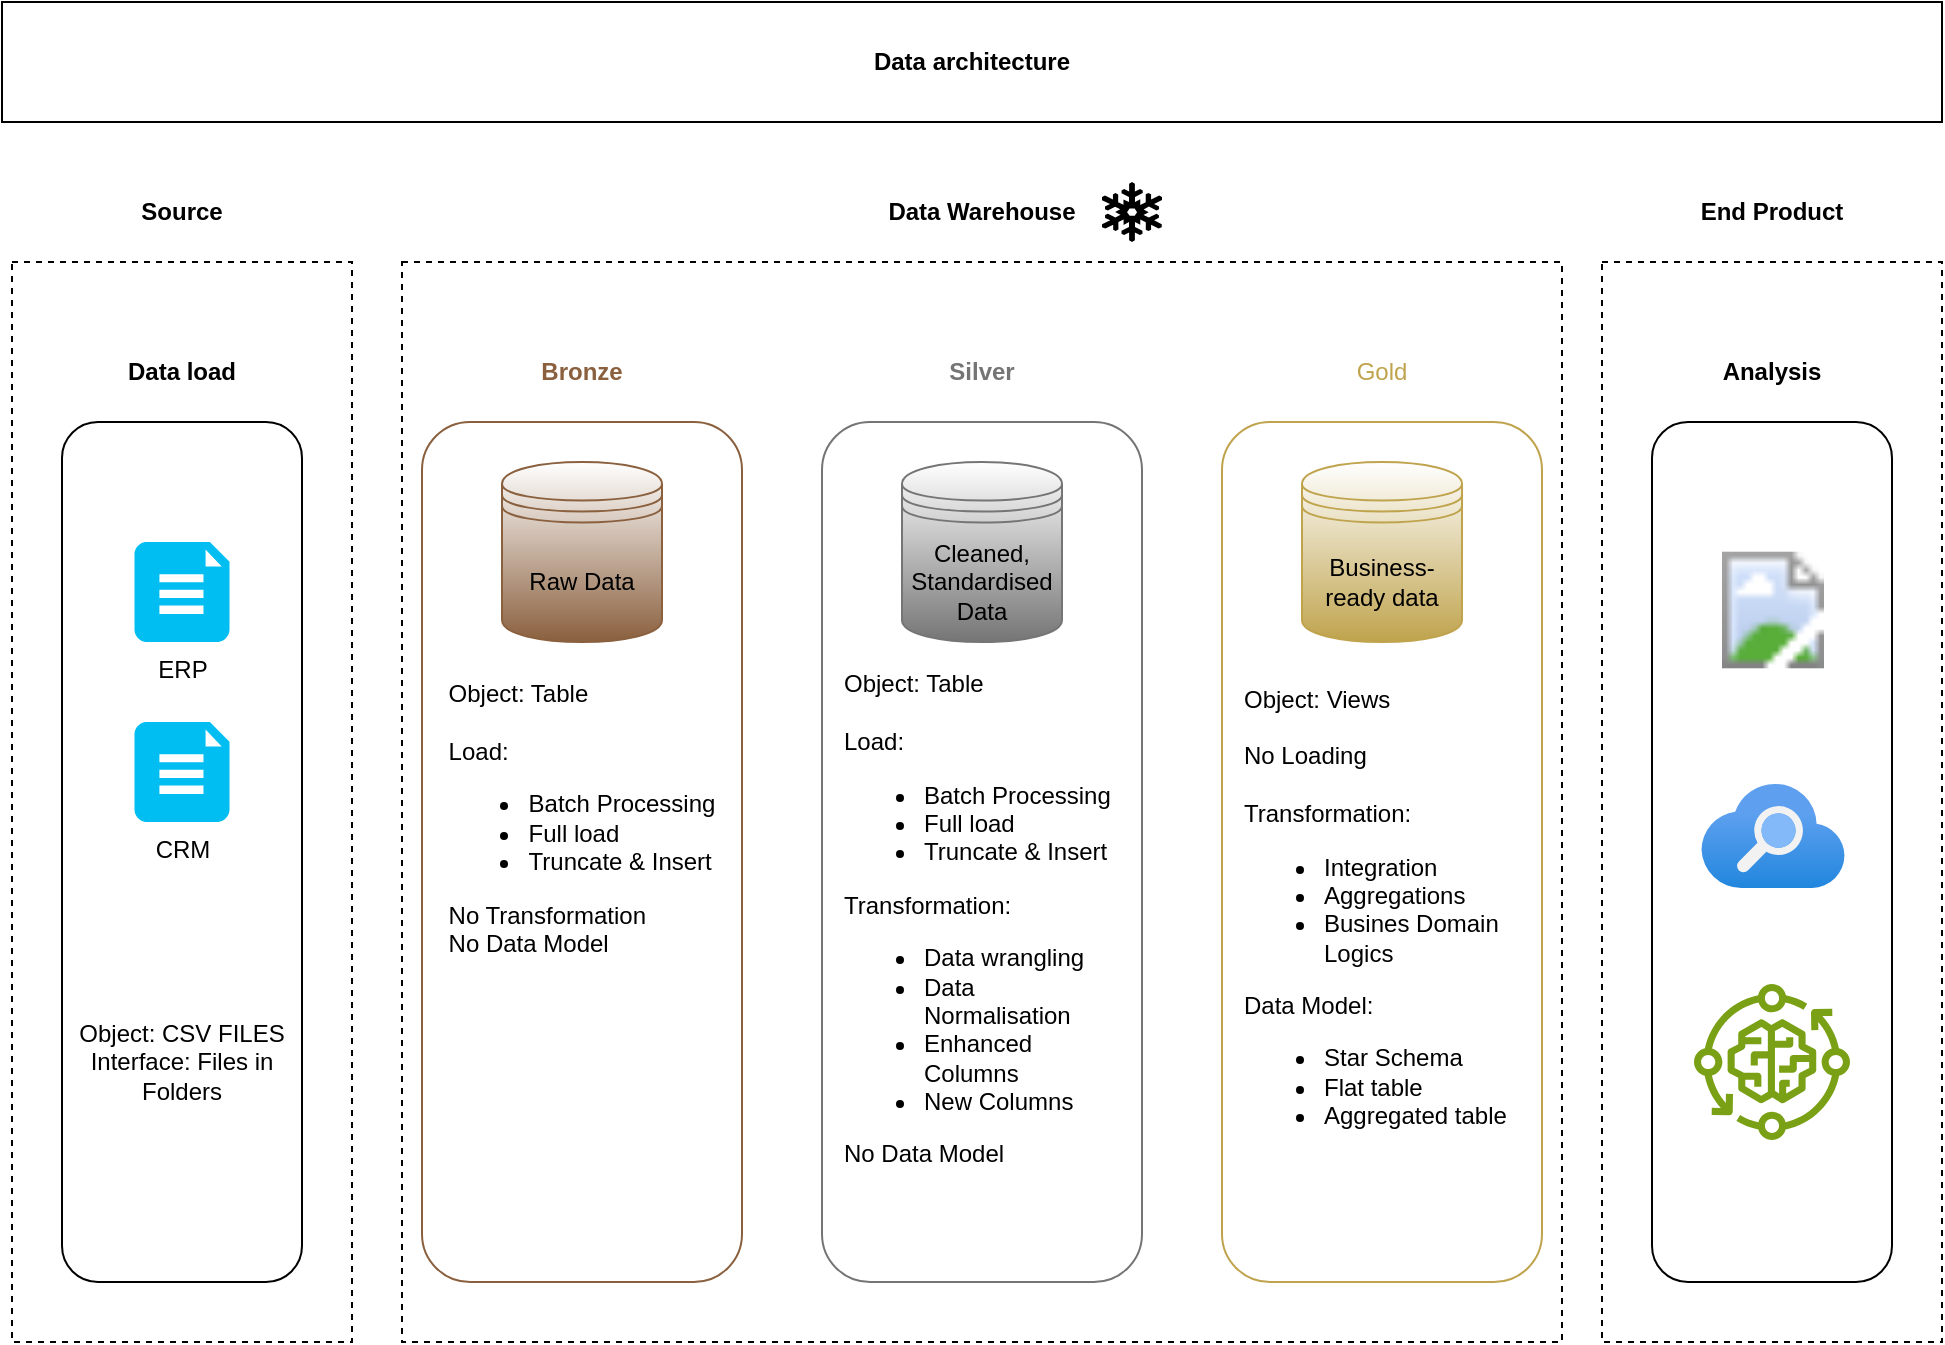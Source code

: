 <mxfile version="26.1.0">
  <diagram name="Page-1" id="KBOxjKc694XOIhg12iKn">
    <mxGraphModel dx="1366" dy="710" grid="0" gridSize="10" guides="1" tooltips="1" connect="1" arrows="1" fold="1" page="0" pageScale="1" pageWidth="850" pageHeight="1100" math="0" shadow="0">
      <root>
        <mxCell id="0" />
        <mxCell id="1" parent="0" />
        <mxCell id="GeQ2a6r7HCaLVqQBKEyj-33" value="" style="rounded=0;whiteSpace=wrap;html=1;fillColor=none;dashed=1;fontStyle=1" parent="1" vertex="1">
          <mxGeometry x="810" y="150" width="170" height="540" as="geometry" />
        </mxCell>
        <mxCell id="GeQ2a6r7HCaLVqQBKEyj-21" value="" style="rounded=0;whiteSpace=wrap;html=1;fillColor=none;dashed=1;fontStyle=1" parent="1" vertex="1">
          <mxGeometry x="15" y="150" width="170" height="540" as="geometry" />
        </mxCell>
        <mxCell id="GeQ2a6r7HCaLVqQBKEyj-19" value="" style="rounded=0;whiteSpace=wrap;html=1;fillColor=none;dashed=1;" parent="1" vertex="1">
          <mxGeometry x="210" y="150" width="580" height="540" as="geometry" />
        </mxCell>
        <mxCell id="GeQ2a6r7HCaLVqQBKEyj-1" value="Data architecture" style="rounded=0;whiteSpace=wrap;html=1;fontStyle=1" parent="1" vertex="1">
          <mxGeometry x="10" y="20" width="970" height="60" as="geometry" />
        </mxCell>
        <mxCell id="GeQ2a6r7HCaLVqQBKEyj-2" value="" style="rounded=1;whiteSpace=wrap;html=1;" parent="1" vertex="1">
          <mxGeometry x="40" y="230" width="120" height="430" as="geometry" />
        </mxCell>
        <mxCell id="GeQ2a6r7HCaLVqQBKEyj-3" value="Data load" style="rounded=0;whiteSpace=wrap;html=1;fillColor=none;strokeColor=none;fontStyle=1" parent="1" vertex="1">
          <mxGeometry x="40" y="190" width="120" height="30" as="geometry" />
        </mxCell>
        <mxCell id="GeQ2a6r7HCaLVqQBKEyj-5" value="" style="rounded=1;whiteSpace=wrap;html=1;strokeColor=#8A603E;fillColor=default;" parent="1" vertex="1">
          <mxGeometry x="220" y="230" width="160" height="430" as="geometry" />
        </mxCell>
        <mxCell id="GeQ2a6r7HCaLVqQBKEyj-6" value="&lt;span style=&quot;background-color: light-dark(#ffffff, var(--ge-dark-color, #121212));&quot;&gt;&lt;font style=&quot;color: light-dark(rgb(138, 96, 62), rgb(153, 125, 95));&quot;&gt;Bronze&lt;/font&gt;&lt;/span&gt;" style="rounded=0;whiteSpace=wrap;html=1;fillColor=none;strokeColor=none;fontStyle=1" parent="1" vertex="1">
          <mxGeometry x="220" y="190" width="160" height="30" as="geometry" />
        </mxCell>
        <mxCell id="GeQ2a6r7HCaLVqQBKEyj-7" value="" style="rounded=1;whiteSpace=wrap;html=1;strokeColor=#757575;fillColor=default;" parent="1" vertex="1">
          <mxGeometry x="420" y="230" width="160" height="430" as="geometry" />
        </mxCell>
        <mxCell id="GeQ2a6r7HCaLVqQBKEyj-8" value="&lt;font style=&quot;color: rgb(117, 117, 117);&quot;&gt;Silver&lt;/font&gt;" style="rounded=0;whiteSpace=wrap;html=1;fillColor=none;strokeColor=none;fontStyle=1" parent="1" vertex="1">
          <mxGeometry x="420" y="190" width="160" height="30" as="geometry" />
        </mxCell>
        <mxCell id="GeQ2a6r7HCaLVqQBKEyj-9" value="" style="rounded=1;whiteSpace=wrap;html=1;strokeColor=#BFA34D;" parent="1" vertex="1">
          <mxGeometry x="620" y="230" width="160" height="430" as="geometry" />
        </mxCell>
        <mxCell id="GeQ2a6r7HCaLVqQBKEyj-10" value="&lt;font style=&quot;color: rgb(191, 163, 77);&quot;&gt;Gold&lt;/font&gt;" style="rounded=0;whiteSpace=wrap;html=1;fillColor=none;strokeColor=none;" parent="1" vertex="1">
          <mxGeometry x="620" y="190" width="160" height="30" as="geometry" />
        </mxCell>
        <mxCell id="GeQ2a6r7HCaLVqQBKEyj-11" value="" style="rounded=1;whiteSpace=wrap;html=1;strokeColor=#000000;" parent="1" vertex="1">
          <mxGeometry x="835" y="230" width="120" height="430" as="geometry" />
        </mxCell>
        <mxCell id="GeQ2a6r7HCaLVqQBKEyj-12" value="&lt;font style=&quot;color: rgb(0, 0, 0);&quot;&gt;Analysis&lt;/font&gt;" style="rounded=0;whiteSpace=wrap;html=1;fillColor=none;strokeColor=none;fontStyle=1" parent="1" vertex="1">
          <mxGeometry x="835" y="190" width="120" height="30" as="geometry" />
        </mxCell>
        <mxCell id="GeQ2a6r7HCaLVqQBKEyj-13" value="ERP" style="verticalLabelPosition=bottom;html=1;verticalAlign=top;align=center;strokeColor=none;fillColor=#00BEF2;shape=mxgraph.azure.file_2;pointerEvents=1;" parent="1" vertex="1">
          <mxGeometry x="76.25" y="290" width="47.5" height="50" as="geometry" />
        </mxCell>
        <mxCell id="GeQ2a6r7HCaLVqQBKEyj-14" value="CRM&lt;div&gt;&lt;br&gt;&lt;/div&gt;" style="verticalLabelPosition=bottom;html=1;verticalAlign=top;align=center;strokeColor=none;fillColor=#00BEF2;shape=mxgraph.azure.file_2;pointerEvents=1;" parent="1" vertex="1">
          <mxGeometry x="76.25" y="380" width="47.5" height="50" as="geometry" />
        </mxCell>
        <mxCell id="GeQ2a6r7HCaLVqQBKEyj-15" value="Object: CSV FILES&lt;div&gt;Interface: Files in Folders&lt;/div&gt;" style="rounded=0;whiteSpace=wrap;html=1;fillColor=none;strokeColor=none;align=center;" parent="1" vertex="1">
          <mxGeometry x="40" y="500" width="120" height="100" as="geometry" />
        </mxCell>
        <mxCell id="GeQ2a6r7HCaLVqQBKEyj-16" value="Raw Data" style="shape=datastore;whiteSpace=wrap;html=1;gradientColor=#8A603E;strokeColor=#8A603E;" parent="1" vertex="1">
          <mxGeometry x="260" y="250" width="80" height="90" as="geometry" />
        </mxCell>
        <mxCell id="GeQ2a6r7HCaLVqQBKEyj-17" value="Cleaned, Standardised Data" style="shape=datastore;whiteSpace=wrap;html=1;strokeColor=#757575;gradientColor=#757575;" parent="1" vertex="1">
          <mxGeometry x="460" y="250" width="80" height="90" as="geometry" />
        </mxCell>
        <mxCell id="GeQ2a6r7HCaLVqQBKEyj-18" value="Business-ready data" style="shape=datastore;whiteSpace=wrap;html=1;fontColor=#000000;strokeColor=#BFA34D;gradientColor=#BFA34D;fillColor=default;labelBorderColor=none;" parent="1" vertex="1">
          <mxGeometry x="660" y="250" width="80" height="90" as="geometry" />
        </mxCell>
        <mxCell id="GeQ2a6r7HCaLVqQBKEyj-20" value="Data Warehouse" style="rounded=0;whiteSpace=wrap;html=1;fillColor=none;strokeColor=none;fontStyle=1" parent="1" vertex="1">
          <mxGeometry x="440" y="110" width="120" height="30" as="geometry" />
        </mxCell>
        <mxCell id="GeQ2a6r7HCaLVqQBKEyj-22" value="Source" style="rounded=0;whiteSpace=wrap;html=1;fillColor=none;strokeColor=none;fontStyle=1" parent="1" vertex="1">
          <mxGeometry x="40" y="110" width="120" height="30" as="geometry" />
        </mxCell>
        <mxCell id="GeQ2a6r7HCaLVqQBKEyj-23" value="" style="image;aspect=fixed;html=1;points=[];align=center;fontSize=12;image=img/lib/azure2/power_platform/PowerBI.svg;" parent="1" vertex="1">
          <mxGeometry x="870" y="290" width="51" height="68" as="geometry" />
        </mxCell>
        <mxCell id="GeQ2a6r7HCaLVqQBKEyj-24" value="" style="image;aspect=fixed;html=1;points=[];align=center;fontSize=12;image=img/lib/azure2/app_services/Search_Services.svg;" parent="1" vertex="1">
          <mxGeometry x="859.5" y="411" width="72" height="52" as="geometry" />
        </mxCell>
        <mxCell id="GeQ2a6r7HCaLVqQBKEyj-25" value="" style="sketch=0;outlineConnect=0;fontColor=#232F3E;gradientColor=none;fillColor=#7AA116;strokeColor=none;dashed=0;verticalLabelPosition=bottom;verticalAlign=top;align=center;html=1;fontSize=12;fontStyle=0;aspect=fixed;pointerEvents=1;shape=mxgraph.aws4.iot_greengrass_component_machine_learning;" parent="1" vertex="1">
          <mxGeometry x="856" y="511" width="78" height="78" as="geometry" />
        </mxCell>
        <mxCell id="GeQ2a6r7HCaLVqQBKEyj-26" value="&lt;div style=&quot;text-align: left;&quot;&gt;&lt;span style=&quot;background-color: transparent; color: light-dark(rgb(0, 0, 0), rgb(255, 255, 255));&quot;&gt;Object: Table&lt;/span&gt;&lt;/div&gt;&lt;div&gt;&lt;br&gt;&lt;/div&gt;&lt;div style=&quot;text-align: left;&quot;&gt;Load:&lt;/div&gt;&lt;div style=&quot;text-align: left;&quot;&gt;&lt;ul&gt;&lt;li&gt;Batch Processing&lt;/li&gt;&lt;li&gt;Full load&lt;/li&gt;&lt;li&gt;Truncate &amp;amp; Insert&lt;/li&gt;&lt;/ul&gt;&lt;div&gt;No Transformation&lt;/div&gt;&lt;div&gt;No Data Model&lt;/div&gt;&lt;div&gt;&lt;br&gt;&lt;/div&gt;&lt;div&gt;&lt;br&gt;&lt;/div&gt;&lt;div&gt;&lt;br&gt;&lt;/div&gt;&lt;div&gt;&lt;br&gt;&lt;/div&gt;&lt;div&gt;&lt;br&gt;&lt;/div&gt;&lt;div&gt;&lt;br&gt;&lt;/div&gt;&lt;div&gt;&lt;br&gt;&lt;/div&gt;&lt;div&gt;&lt;br&gt;&lt;/div&gt;&lt;/div&gt;&lt;div style=&quot;text-align: left;&quot;&gt;&lt;br&gt;&lt;/div&gt;" style="rounded=0;whiteSpace=wrap;html=1;fillColor=none;strokeColor=none;align=center;" parent="1" vertex="1">
          <mxGeometry x="230" y="358" width="140" height="270" as="geometry" />
        </mxCell>
        <mxCell id="GeQ2a6r7HCaLVqQBKEyj-29" value="&lt;div style=&quot;text-align: left;&quot;&gt;&lt;span style=&quot;background-color: transparent; color: light-dark(rgb(0, 0, 0), rgb(255, 255, 255));&quot;&gt;Object: Table&lt;/span&gt;&lt;/div&gt;&lt;div&gt;&lt;br&gt;&lt;/div&gt;&lt;div style=&quot;text-align: left;&quot;&gt;Load:&lt;/div&gt;&lt;div style=&quot;text-align: left;&quot;&gt;&lt;ul&gt;&lt;li&gt;Batch Processing&lt;/li&gt;&lt;li&gt;Full load&lt;/li&gt;&lt;li&gt;Truncate &amp;amp; Insert&lt;/li&gt;&lt;/ul&gt;&lt;div&gt;Transformation:&lt;/div&gt;&lt;div&gt;&lt;ul&gt;&lt;li&gt;Data wrangling&lt;/li&gt;&lt;li&gt;Data Normalisation&lt;/li&gt;&lt;li&gt;Enhanced Columns&lt;/li&gt;&lt;li&gt;New Columns&lt;/li&gt;&lt;/ul&gt;&lt;div&gt;No Data Model&lt;/div&gt;&lt;/div&gt;&lt;div&gt;&lt;br&gt;&lt;/div&gt;&lt;/div&gt;&lt;div style=&quot;text-align: left;&quot;&gt;&lt;br&gt;&lt;/div&gt;" style="rounded=0;whiteSpace=wrap;html=1;fillColor=none;strokeColor=none;align=center;" parent="1" vertex="1">
          <mxGeometry x="430" y="358" width="140" height="270" as="geometry" />
        </mxCell>
        <mxCell id="GeQ2a6r7HCaLVqQBKEyj-30" value="&lt;div style=&quot;text-align: left;&quot;&gt;&lt;span style=&quot;background-color: transparent; color: light-dark(rgb(0, 0, 0), rgb(255, 255, 255));&quot;&gt;Object: Views&lt;/span&gt;&lt;/div&gt;&lt;div&gt;&lt;br&gt;&lt;/div&gt;&lt;div style=&quot;text-align: left;&quot;&gt;No Loading&lt;/div&gt;&lt;div style=&quot;text-align: left;&quot;&gt;&lt;br&gt;&lt;/div&gt;&lt;div style=&quot;text-align: left;&quot;&gt;&lt;div&gt;Transformation:&lt;/div&gt;&lt;div&gt;&lt;ul&gt;&lt;li&gt;Integration&lt;/li&gt;&lt;li&gt;Aggregations&lt;/li&gt;&lt;li&gt;Busines Domain Logics&lt;/li&gt;&lt;/ul&gt;&lt;div&gt;Data Model:&lt;/div&gt;&lt;/div&gt;&lt;div&gt;&lt;ul&gt;&lt;li&gt;Star Schema&lt;/li&gt;&lt;li&gt;Flat table&lt;/li&gt;&lt;li&gt;Aggregated table&lt;/li&gt;&lt;/ul&gt;&lt;/div&gt;&lt;div&gt;&lt;br&gt;&lt;/div&gt;&lt;/div&gt;&lt;div style=&quot;text-align: left;&quot;&gt;&lt;br&gt;&lt;/div&gt;" style="rounded=0;whiteSpace=wrap;html=1;fillColor=none;strokeColor=none;align=center;" parent="1" vertex="1">
          <mxGeometry x="630" y="358" width="140" height="270" as="geometry" />
        </mxCell>
        <mxCell id="GeQ2a6r7HCaLVqQBKEyj-35" value="End Product" style="rounded=0;whiteSpace=wrap;html=1;fillColor=none;strokeColor=none;fontStyle=1" parent="1" vertex="1">
          <mxGeometry x="835" y="110" width="120" height="30" as="geometry" />
        </mxCell>
        <mxCell id="ZW3Sw3IibblGBa2JjiYm-1" value="" style="shape=mxgraph.signs.nature.snowflake;html=1;pointerEvents=1;fillColor=#000000;strokeColor=none;verticalLabelPosition=bottom;verticalAlign=top;align=center;" vertex="1" parent="1">
          <mxGeometry x="560" y="110" width="30" height="30" as="geometry" />
        </mxCell>
      </root>
    </mxGraphModel>
  </diagram>
</mxfile>
